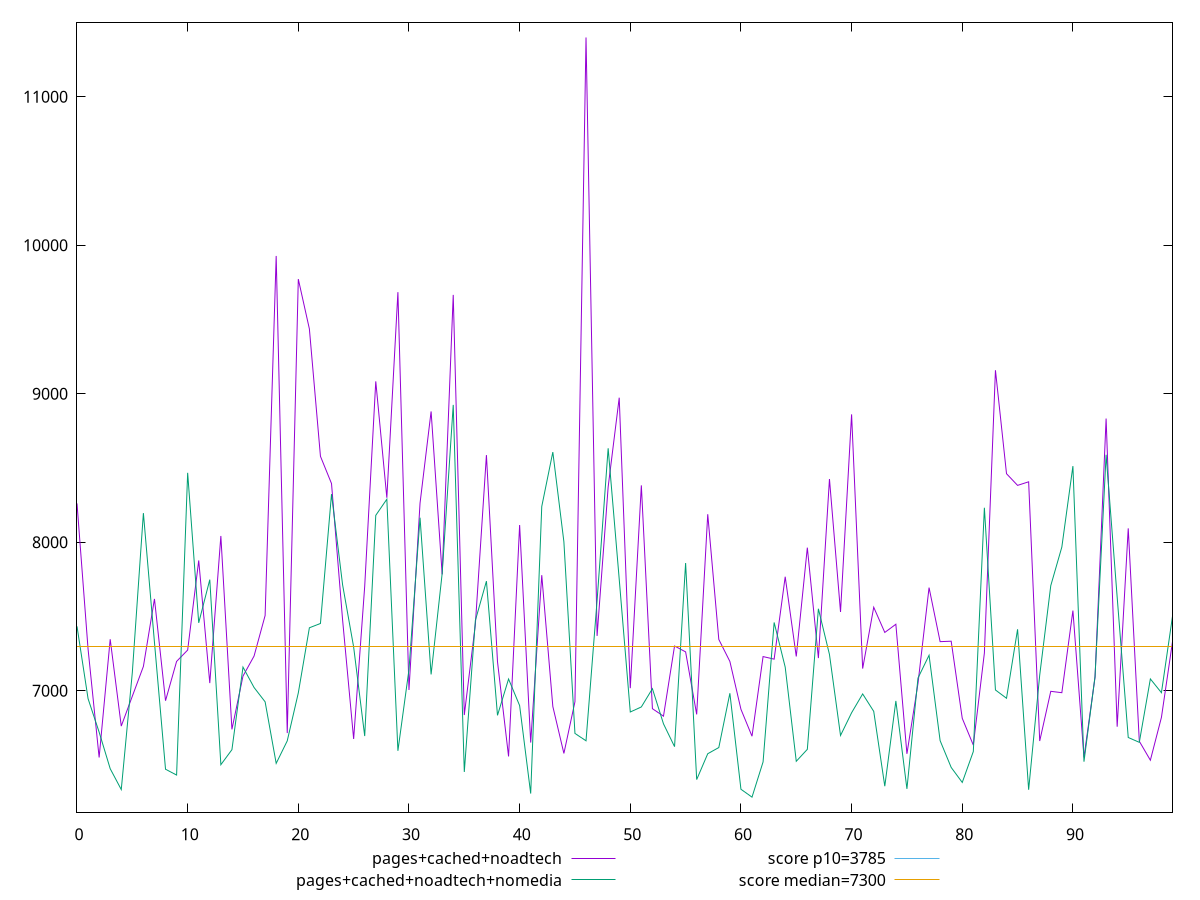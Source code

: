 reset

$pagesCachedNoadtech <<EOF
0 8261.848
1 7281.085000000001
2 6551.3035
3 7347.3005
4 6762.5615
5 6963.9144000000015
6 7164.3915
7 7618.9835
8 6933.512
9 7198.145
10 7274.564
11 7877.818999999999
12 7052.120999999999
13 8042.6635
14 6740.520799999999
15 7099.3054999999995
16 7234.1015
17 7507.086000000001
18 9928.499500000002
19 6715.630499999999
20 9772.329000000002
21 9437.167000000001
22 8579.357
23 8395.772
24 7478.9749999999985
25 6676.0779999999995
26 7703.8875
27 9083.7875
28 8300.020999999999
29 9684.567000000001
30 7005.834
31 8263.602499999999
32 8881.44
33 7784.115
34 9665.981
35 6837.171
36 7447.375500000001
37 8587.560000000001
38 7195.989
39 6558.186
40 8116.491000000001
41 6651.50585
42 7778.641000000001
43 6894.932000000002
44 6578.62
45 6926.682500000001
46 11399.325999999997
47 7369.7970000000005
48 8372.626999999999
49 8973.9405
50 7017.861999999999
51 8383.459499999999
52 6879.889
53 6829.3755
54 7301.807000000001
55 7262.290999999999
56 6841.399499999999
57 8189.202499999999
58 7345.9439999999995
59 7198.033
60 6876.003500000001
61 6694.443049999999
62 7230.683
63 7213.4125
64 7768.089999999999
65 7231.588999999999
66 7964.229000000001
67 7220.5779999999995
68 8425.9755
69 7531.142
70 8861.766
71 7149.805000000001
72 7562.8615
73 7393.1745
74 7448.425799999999
75 6575.8775
76 7050.106
77 7695.02
78 7331.18
79 7334.1990000000005
80 6814.928999999999
81 6634.777999999998
82 7254.6314999999995
83 9158.809500000001
84 8461.9
85 8383.479
86 8407.514
87 6662.067000000001
88 6996.749999999999
89 6987.463499999998
90 7540.4985
91 6552.1425
92 7091.464
93 8833.514
94 6758.522000000001
95 8093.881000000003
96 6660.628499999999
97 6532.795
98 6821.4305
99 7330.6314999999995
EOF

$pagesCachedNoadtechNomedia <<EOF
0 7434.306
1 6947.154499999999
2 6722.0244999999995
3 6475.7055
4 6335.2570000000005
5 7123.967000000001
6 8196.884999999998
7 7325.885
8 6472.071000000001
9 6432.843000000001
10 8468.121500000001
11 7457.753999999999
12 7748.785
13 6502.698
14 6603.792000000001
15 7159.847000000002
16 7022.5795
17 6926.006000000001
18 6511.524
19 6663.1926
20 6986.249
21 7424.508999999999
22 7453.618
23 8324.493499999997
24 7714.889000000001
25 7295.108
26 6695.482999999998
27 8181.748999999999
28 8290.236
29 6596.172999999999
30 7143.4725
31 8165.987000000001
32 7110.405999999999
33 7790.4169999999995
34 8925.287
35 6453.880499999999
36 7473.929
37 7738.579999999998
38 6834.8825
39 7079.622000000001
40 6900.735500000001
41 6308.404
42 8241.11
43 8607.607
44 8003.639999999999
45 6713.1990000000005
46 6663.5605
47 7608.596
48 8633.267
49 7751.593000000001
50 6857.524500000001
51 6891.601000000001
52 7014.397499999999
53 6777.933499999999
54 6624.178
55 7860.473999999999
56 6402.389999999999
57 6576.5282
58 6618.237499999999
59 6983.7080000000005
60 6337.342
61 6284.133999999999
62 6521.2840000000015
63 7460.48
64 7159.693
65 6525.643000000002
66 6606.08
67 7552.618000000001
68 7244.858
69 6699.441000000001
70 6852.287
71 6979.102999999999
72 6861.775
73 6357.6875
74 6931.956000000001
75 6339.891500000001
76 7086.162499999999
77 7239.522999999999
78 6664.695500000001
79 6484.236999999999
80 6383.148999999999
81 6591.360000000001
82 8232.9395
83 7005.7675
84 6949.977999999999
85 7414.447
86 6333.997000000001
87 7105.744999999999
88 7708.422
89 7968.285500000001
90 8513.304000000002
91 6523.0285
92 7097.029000000001
93 8589.604
94 7631.0689999999995
95 6685.768
96 6653.325000000001
97 7080.1425
98 6987.502999999999
99 7501.990999999999
EOF

set key outside below
set xrange [0:99]
set yrange [6181.8301599999995:11501.629839999998]
set trange [6181.8301599999995:11501.629839999998]
set terminal svg size 640, 520 enhanced background rgb 'white'
set output "report_00015_2021-02-09T16-11-33.973Z/interactive/comparison/line/2_vs_3.svg"

plot $pagesCachedNoadtech title "pages+cached+noadtech" with line, \
     $pagesCachedNoadtechNomedia title "pages+cached+noadtech+nomedia" with line, \
     3785 title "score p10=3785", \
     7300 title "score median=7300"

reset
